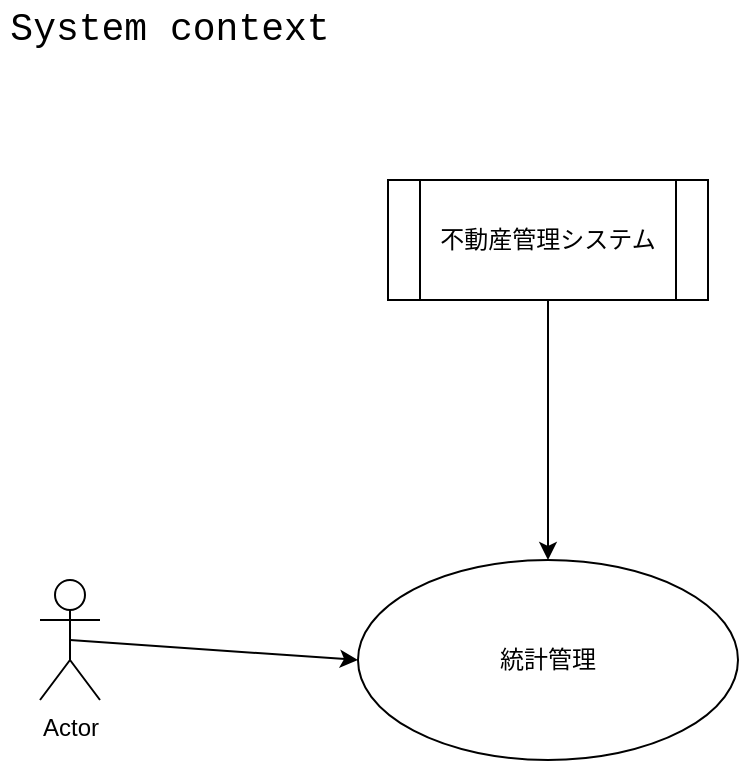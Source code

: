 <mxfile>
    <diagram id="2-o5U1Pwo-7tJ9eDuyGV" name="architecture">
        <mxGraphModel dx="690" dy="567" grid="1" gridSize="10" guides="1" tooltips="1" connect="1" arrows="1" fold="1" page="1" pageScale="1" pageWidth="827" pageHeight="1169" math="0" shadow="0">
            <root>
                <mxCell id="0"/>
                <mxCell id="1" parent="0"/>
                <mxCell id="2" value="不動産管理システム" style="shape=process;whiteSpace=wrap;html=1;backgroundOutline=1;" vertex="1" parent="1">
                    <mxGeometry x="254" y="130" width="160" height="60" as="geometry"/>
                </mxCell>
                <mxCell id="3" value="統計管理" style="ellipse;whiteSpace=wrap;html=1;" vertex="1" parent="1">
                    <mxGeometry x="239" y="320" width="190" height="100" as="geometry"/>
                </mxCell>
                <mxCell id="5" value="" style="endArrow=classic;html=1;exitX=0.5;exitY=1;exitDx=0;exitDy=0;entryX=0.5;entryY=0;entryDx=0;entryDy=0;" edge="1" parent="1" source="2" target="3">
                    <mxGeometry width="50" height="50" relative="1" as="geometry">
                        <mxPoint x="330" y="320" as="sourcePoint"/>
                        <mxPoint x="380" y="270" as="targetPoint"/>
                    </mxGeometry>
                </mxCell>
                <mxCell id="6" value="Actor" style="shape=umlActor;verticalLabelPosition=bottom;verticalAlign=top;html=1;outlineConnect=0;" vertex="1" parent="1">
                    <mxGeometry x="80" y="330" width="30" height="60" as="geometry"/>
                </mxCell>
                <mxCell id="7" value="" style="endArrow=classic;html=1;exitX=0.5;exitY=0.5;exitDx=0;exitDy=0;exitPerimeter=0;entryX=0;entryY=0.5;entryDx=0;entryDy=0;" edge="1" parent="1" source="6" target="3">
                    <mxGeometry width="50" height="50" relative="1" as="geometry">
                        <mxPoint x="330" y="420" as="sourcePoint"/>
                        <mxPoint x="380" y="370" as="targetPoint"/>
                    </mxGeometry>
                </mxCell>
                <mxCell id="8" value="System context" style="text;html=1;strokeColor=none;fillColor=none;align=center;verticalAlign=middle;whiteSpace=wrap;rounded=0;fontSize=19;fontFamily=Courier New;" vertex="1" parent="1">
                    <mxGeometry x="60" y="40" width="170" height="30" as="geometry"/>
                </mxCell>
            </root>
        </mxGraphModel>
    </diagram>
    <diagram id="mqhYBLrUxtjFdQs51USM" name="User case mode">
        <mxGraphModel dx="690" dy="1736" grid="1" gridSize="10" guides="1" tooltips="1" connect="1" arrows="1" fold="1" page="1" pageScale="1" pageWidth="827" pageHeight="1169" math="0" shadow="0">
            <root>
                <mxCell id="CAcM5h2zT_rix6jCmabe-0"/>
                <mxCell id="CAcM5h2zT_rix6jCmabe-1" parent="CAcM5h2zT_rix6jCmabe-0"/>
                <mxCell id="KugXX5dkTvGhBRWu_H-B-0" value="統計管理" style="ellipse;whiteSpace=wrap;html=1;fontFamily=Courier New;fontSize=19;" vertex="1" parent="CAcM5h2zT_rix6jCmabe-1">
                    <mxGeometry x="130" y="-350" width="460" height="300" as="geometry"/>
                </mxCell>
                <mxCell id="TVT99f8Mo8HbX8ZyI4ve-0" value="view" style="ellipse;whiteSpace=wrap;html=1;fontFamily=Courier New;fontSize=19;" vertex="1" parent="CAcM5h2zT_rix6jCmabe-1">
                    <mxGeometry x="190" y="-260" width="90" height="60" as="geometry"/>
                </mxCell>
                <mxCell id="TVT99f8Mo8HbX8ZyI4ve-1" value="user" style="shape=umlActor;verticalLabelPosition=bottom;verticalAlign=top;html=1;outlineConnect=0;fontFamily=Courier New;fontSize=19;" vertex="1" parent="CAcM5h2zT_rix6jCmabe-1">
                    <mxGeometry x="30" y="-290" width="30" height="60" as="geometry"/>
                </mxCell>
                <mxCell id="TVT99f8Mo8HbX8ZyI4ve-2" value="" style="endArrow=classic;html=1;fontFamily=Courier New;fontSize=19;entryX=0.018;entryY=0.8;entryDx=0;entryDy=0;entryPerimeter=0;" edge="1" parent="CAcM5h2zT_rix6jCmabe-1" source="TVT99f8Mo8HbX8ZyI4ve-5" target="TVT99f8Mo8HbX8ZyI4ve-4">
                    <mxGeometry width="50" height="50" relative="1" as="geometry">
                        <mxPoint x="330" y="-180" as="sourcePoint"/>
                        <mxPoint x="380" y="-230" as="targetPoint"/>
                    </mxGeometry>
                </mxCell>
                <mxCell id="TVT99f8Mo8HbX8ZyI4ve-3" value="" style="endArrow=classic;html=1;fontFamily=Courier New;fontSize=19;entryX=0;entryY=0.5;entryDx=0;entryDy=0;" edge="1" parent="CAcM5h2zT_rix6jCmabe-1" source="TVT99f8Mo8HbX8ZyI4ve-1" target="TVT99f8Mo8HbX8ZyI4ve-0">
                    <mxGeometry width="50" height="50" relative="1" as="geometry">
                        <mxPoint x="90" y="-130" as="sourcePoint"/>
                        <mxPoint x="380" y="-230" as="targetPoint"/>
                    </mxGeometry>
                </mxCell>
                <mxCell id="TVT99f8Mo8HbX8ZyI4ve-4" value="edit" style="ellipse;whiteSpace=wrap;html=1;fontFamily=Courier New;fontSize=19;" vertex="1" parent="CAcM5h2zT_rix6jCmabe-1">
                    <mxGeometry x="230" y="-180" width="90" height="60" as="geometry"/>
                </mxCell>
                <mxCell id="TVT99f8Mo8HbX8ZyI4ve-5" value="admin" style="shape=umlActor;verticalLabelPosition=bottom;verticalAlign=top;html=1;outlineConnect=0;fontFamily=Courier New;fontSize=19;" vertex="1" parent="CAcM5h2zT_rix6jCmabe-1">
                    <mxGeometry x="100" y="-130" width="30" height="60" as="geometry"/>
                </mxCell>
            </root>
        </mxGraphModel>
    </diagram>
    <diagram id="CE_BhMlzEkZjJgNdHg6J" name="NFR">
        <mxGraphModel dx="690" dy="567" grid="1" gridSize="10" guides="1" tooltips="1" connect="1" arrows="1" fold="1" page="1" pageScale="1" pageWidth="827" pageHeight="1169" math="0" shadow="0">
            <root>
                <mxCell id="M74L7A3Clt21dNZ6silR-0"/>
                <mxCell id="M74L7A3Clt21dNZ6silR-1" parent="M74L7A3Clt21dNZ6silR-0"/>
            </root>
        </mxGraphModel>
    </diagram>
</mxfile>